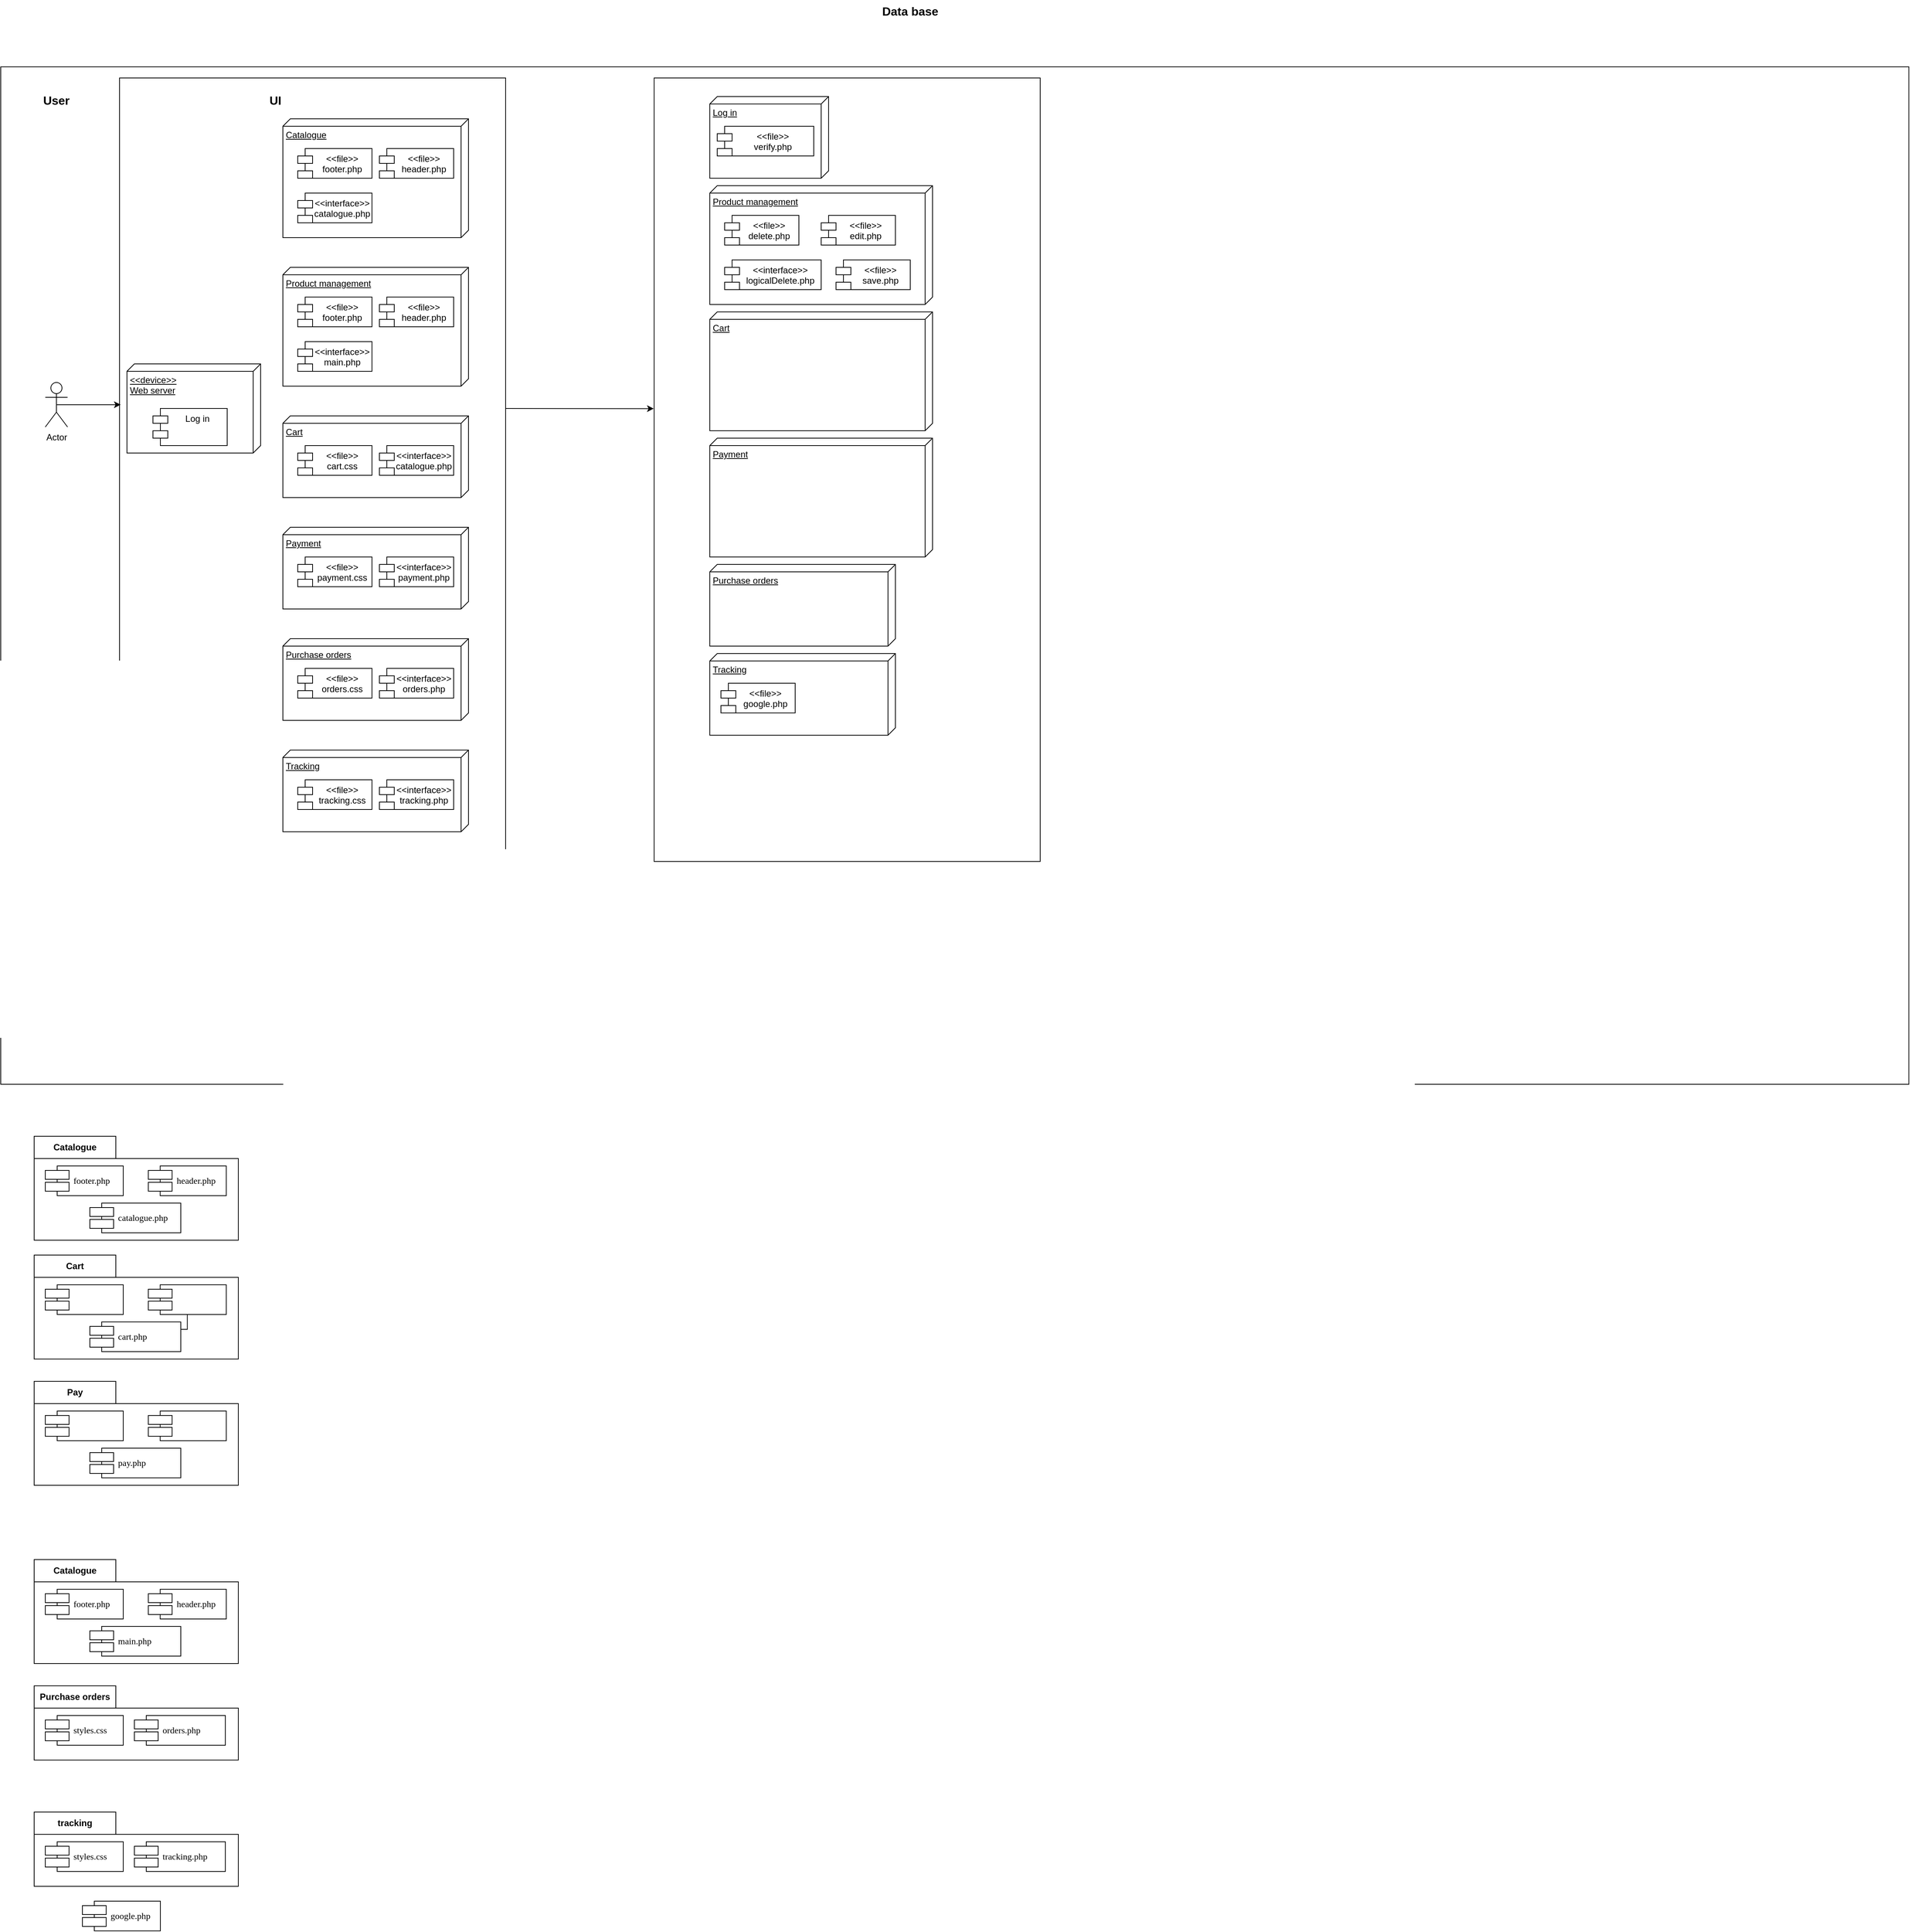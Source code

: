 <mxfile version="22.0.5" type="github">
  <diagram name="Page-1" id="5f0bae14-7c28-e335-631c-24af17079c00">
    <mxGraphModel dx="1100" dy="1503" grid="1" gridSize="10" guides="1" tooltips="1" connect="1" arrows="1" fold="1" page="1" pageScale="1" pageWidth="1100" pageHeight="850" background="none" math="0" shadow="0">
      <root>
        <mxCell id="0" />
        <mxCell id="1" parent="0" />
        <mxCell id="J5J9uf3mER5z5vJLkw7r-1" value="" style="rounded=0;whiteSpace=wrap;html=1;movable=1;resizable=1;rotatable=1;deletable=1;editable=1;locked=0;connectable=1;" vertex="1" parent="1">
          <mxGeometry width="2570" height="1370" as="geometry" />
        </mxCell>
        <mxCell id="J5J9uf3mER5z5vJLkw7r-74" value="" style="rounded=0;whiteSpace=wrap;html=1;" vertex="1" parent="1">
          <mxGeometry x="160" y="15" width="520" height="1055" as="geometry" />
        </mxCell>
        <mxCell id="J5J9uf3mER5z5vJLkw7r-2" value="&lt;font style=&quot;font-size: 16px;&quot;&gt;&lt;b&gt;User&lt;/b&gt;&lt;/font&gt;" style="text;html=1;strokeColor=none;fillColor=none;align=center;verticalAlign=middle;whiteSpace=wrap;rounded=0;" vertex="1" parent="1">
          <mxGeometry x="45" y="30" width="60" height="30" as="geometry" />
        </mxCell>
        <mxCell id="J5J9uf3mER5z5vJLkw7r-3" value="&lt;font style=&quot;font-size: 16px;&quot;&gt;&lt;b&gt;UI&lt;/b&gt;&lt;/font&gt;" style="text;html=1;strokeColor=none;fillColor=none;align=center;verticalAlign=middle;whiteSpace=wrap;rounded=0;" vertex="1" parent="1">
          <mxGeometry x="340" y="30" width="60" height="30" as="geometry" />
        </mxCell>
        <mxCell id="J5J9uf3mER5z5vJLkw7r-4" value="&lt;span style=&quot;font-size: 16px;&quot;&gt;&lt;b&gt;&lt;br&gt;&lt;/b&gt;&lt;/span&gt;" style="text;html=1;strokeColor=none;fillColor=none;align=center;verticalAlign=middle;whiteSpace=wrap;rounded=0;" vertex="1" parent="1">
          <mxGeometry x="880" y="30" width="60" height="30" as="geometry" />
        </mxCell>
        <mxCell id="J5J9uf3mER5z5vJLkw7r-5" value="Actor" style="shape=umlActor;verticalLabelPosition=bottom;verticalAlign=top;html=1;outlineConnect=0;" vertex="1" parent="1">
          <mxGeometry x="60" y="425" width="30" height="60" as="geometry" />
        </mxCell>
        <mxCell id="J5J9uf3mER5z5vJLkw7r-46" value="&lt;span style=&quot;font-size: 16px;&quot;&gt;&lt;b&gt;Data base&lt;br&gt;&lt;/b&gt;&lt;/span&gt;" style="text;html=1;strokeColor=none;fillColor=none;align=center;verticalAlign=middle;whiteSpace=wrap;rounded=0;" vertex="1" parent="1">
          <mxGeometry x="1180" y="-90" width="90" height="30" as="geometry" />
        </mxCell>
        <mxCell id="J5J9uf3mER5z5vJLkw7r-49" value="" style="group;movable=1;resizable=1;rotatable=1;deletable=1;editable=1;locked=0;connectable=1;fillStyle=auto;" vertex="1" connectable="0" parent="1">
          <mxGeometry x="170" y="400" width="180" height="120" as="geometry" />
        </mxCell>
        <mxCell id="J5J9uf3mER5z5vJLkw7r-47" value="&amp;lt;&amp;lt;device&amp;gt;&amp;gt;&lt;br&gt;Web server" style="verticalAlign=top;align=left;spacingTop=8;spacingLeft=2;spacingRight=12;shape=cube;size=10;direction=south;fontStyle=4;html=1;whiteSpace=wrap;movable=0;resizable=0;rotatable=0;deletable=0;editable=0;locked=1;connectable=0;" vertex="1" parent="J5J9uf3mER5z5vJLkw7r-49">
          <mxGeometry width="180" height="120" as="geometry" />
        </mxCell>
        <mxCell id="J5J9uf3mER5z5vJLkw7r-48" value="Log in" style="shape=module;align=left;spacingLeft=20;align=center;verticalAlign=top;whiteSpace=wrap;html=1;" vertex="1" parent="J5J9uf3mER5z5vJLkw7r-49">
          <mxGeometry x="35" y="60" width="100" height="50" as="geometry" />
        </mxCell>
        <mxCell id="J5J9uf3mER5z5vJLkw7r-50" value="Catalogue" style="shape=folder;fontStyle=1;tabWidth=110;tabHeight=30;tabPosition=left;html=1;boundedLbl=1;labelInHeader=1;container=1;collapsible=0;recursiveResize=0;whiteSpace=wrap;" vertex="1" parent="1">
          <mxGeometry x="45" y="1440" width="275" height="140" as="geometry" />
        </mxCell>
        <mxCell id="J5J9uf3mER5z5vJLkw7r-51" value="footer.php" style="shape=component;align=left;spacingLeft=36;rounded=0;shadow=0;comic=0;labelBackgroundColor=none;strokeWidth=1;fontFamily=Verdana;fontSize=12;html=1;" vertex="1" parent="J5J9uf3mER5z5vJLkw7r-50">
          <mxGeometry x="15" y="40" width="105" height="40" as="geometry" />
        </mxCell>
        <mxCell id="J5J9uf3mER5z5vJLkw7r-52" value="header.php" style="shape=component;align=left;spacingLeft=36;rounded=0;shadow=0;comic=0;labelBackgroundColor=none;strokeWidth=1;fontFamily=Verdana;fontSize=12;html=1;" vertex="1" parent="J5J9uf3mER5z5vJLkw7r-50">
          <mxGeometry x="153.75" y="40" width="105" height="40" as="geometry" />
        </mxCell>
        <mxCell id="J5J9uf3mER5z5vJLkw7r-53" value="catalogue.php" style="shape=component;align=left;spacingLeft=36;rounded=0;shadow=0;comic=0;labelBackgroundColor=none;strokeWidth=1;fontFamily=Verdana;fontSize=12;html=1;" vertex="1" parent="J5J9uf3mER5z5vJLkw7r-50">
          <mxGeometry x="75" y="90" width="122.5" height="40" as="geometry" />
        </mxCell>
        <mxCell id="J5J9uf3mER5z5vJLkw7r-54" value="Cart" style="shape=folder;fontStyle=1;tabWidth=110;tabHeight=30;tabPosition=left;html=1;boundedLbl=1;labelInHeader=1;container=1;collapsible=0;recursiveResize=0;whiteSpace=wrap;" vertex="1" parent="1">
          <mxGeometry x="45" y="1600" width="275" height="140" as="geometry" />
        </mxCell>
        <mxCell id="J5J9uf3mER5z5vJLkw7r-55" value="" style="shape=component;align=left;spacingLeft=36;rounded=0;shadow=0;comic=0;labelBackgroundColor=none;strokeWidth=1;fontFamily=Verdana;fontSize=12;html=1;" vertex="1" parent="J5J9uf3mER5z5vJLkw7r-54">
          <mxGeometry x="15" y="40" width="105" height="40" as="geometry" />
        </mxCell>
        <mxCell id="J5J9uf3mER5z5vJLkw7r-56" value="" style="edgeStyle=orthogonalEdgeStyle;rounded=0;orthogonalLoop=1;jettySize=auto;html=1;" edge="1" parent="J5J9uf3mER5z5vJLkw7r-54" source="J5J9uf3mER5z5vJLkw7r-57" target="J5J9uf3mER5z5vJLkw7r-58">
          <mxGeometry relative="1" as="geometry" />
        </mxCell>
        <mxCell id="J5J9uf3mER5z5vJLkw7r-57" value="" style="shape=component;align=left;spacingLeft=36;rounded=0;shadow=0;comic=0;labelBackgroundColor=none;strokeWidth=1;fontFamily=Verdana;fontSize=12;html=1;" vertex="1" parent="J5J9uf3mER5z5vJLkw7r-54">
          <mxGeometry x="153.75" y="40" width="105" height="40" as="geometry" />
        </mxCell>
        <mxCell id="J5J9uf3mER5z5vJLkw7r-58" value="cart.php" style="shape=component;align=left;spacingLeft=36;rounded=0;shadow=0;comic=0;labelBackgroundColor=none;strokeWidth=1;fontFamily=Verdana;fontSize=12;html=1;" vertex="1" parent="J5J9uf3mER5z5vJLkw7r-54">
          <mxGeometry x="75" y="90" width="122.5" height="40" as="geometry" />
        </mxCell>
        <mxCell id="J5J9uf3mER5z5vJLkw7r-59" value="Pay" style="shape=folder;fontStyle=1;tabWidth=110;tabHeight=30;tabPosition=left;html=1;boundedLbl=1;labelInHeader=1;container=1;collapsible=0;recursiveResize=0;whiteSpace=wrap;" vertex="1" parent="1">
          <mxGeometry x="45" y="1770" width="275" height="140" as="geometry" />
        </mxCell>
        <mxCell id="J5J9uf3mER5z5vJLkw7r-60" value="" style="shape=component;align=left;spacingLeft=36;rounded=0;shadow=0;comic=0;labelBackgroundColor=none;strokeWidth=1;fontFamily=Verdana;fontSize=12;html=1;" vertex="1" parent="J5J9uf3mER5z5vJLkw7r-59">
          <mxGeometry x="15" y="40" width="105" height="40" as="geometry" />
        </mxCell>
        <mxCell id="J5J9uf3mER5z5vJLkw7r-61" value="" style="shape=component;align=left;spacingLeft=36;rounded=0;shadow=0;comic=0;labelBackgroundColor=none;strokeWidth=1;fontFamily=Verdana;fontSize=12;html=1;" vertex="1" parent="J5J9uf3mER5z5vJLkw7r-59">
          <mxGeometry x="153.75" y="40" width="105" height="40" as="geometry" />
        </mxCell>
        <mxCell id="J5J9uf3mER5z5vJLkw7r-62" value="pay.php" style="shape=component;align=left;spacingLeft=36;rounded=0;shadow=0;comic=0;labelBackgroundColor=none;strokeWidth=1;fontFamily=Verdana;fontSize=12;html=1;" vertex="1" parent="J5J9uf3mER5z5vJLkw7r-59">
          <mxGeometry x="75" y="90" width="122.5" height="40" as="geometry" />
        </mxCell>
        <mxCell id="J5J9uf3mER5z5vJLkw7r-63" value="Catalogue" style="shape=folder;fontStyle=1;tabWidth=110;tabHeight=30;tabPosition=left;html=1;boundedLbl=1;labelInHeader=1;container=1;collapsible=0;recursiveResize=0;whiteSpace=wrap;" vertex="1" parent="1">
          <mxGeometry x="45" y="2010" width="275" height="140" as="geometry" />
        </mxCell>
        <mxCell id="J5J9uf3mER5z5vJLkw7r-64" value="footer.php" style="shape=component;align=left;spacingLeft=36;rounded=0;shadow=0;comic=0;labelBackgroundColor=none;strokeWidth=1;fontFamily=Verdana;fontSize=12;html=1;" vertex="1" parent="J5J9uf3mER5z5vJLkw7r-63">
          <mxGeometry x="15" y="40" width="105" height="40" as="geometry" />
        </mxCell>
        <mxCell id="J5J9uf3mER5z5vJLkw7r-65" value="header.php" style="shape=component;align=left;spacingLeft=36;rounded=0;shadow=0;comic=0;labelBackgroundColor=none;strokeWidth=1;fontFamily=Verdana;fontSize=12;html=1;" vertex="1" parent="J5J9uf3mER5z5vJLkw7r-63">
          <mxGeometry x="153.75" y="40" width="105" height="40" as="geometry" />
        </mxCell>
        <mxCell id="J5J9uf3mER5z5vJLkw7r-66" value="main.php" style="shape=component;align=left;spacingLeft=36;rounded=0;shadow=0;comic=0;labelBackgroundColor=none;strokeWidth=1;fontFamily=Verdana;fontSize=12;html=1;" vertex="1" parent="J5J9uf3mER5z5vJLkw7r-63">
          <mxGeometry x="75" y="90" width="122.5" height="40" as="geometry" />
        </mxCell>
        <mxCell id="J5J9uf3mER5z5vJLkw7r-67" value="Purchase orders" style="shape=folder;fontStyle=1;tabWidth=110;tabHeight=30;tabPosition=left;html=1;boundedLbl=1;labelInHeader=1;container=1;collapsible=0;recursiveResize=0;whiteSpace=wrap;" vertex="1" parent="1">
          <mxGeometry x="45" y="2180" width="275" height="100" as="geometry" />
        </mxCell>
        <mxCell id="J5J9uf3mER5z5vJLkw7r-68" value="styles.css" style="shape=component;align=left;spacingLeft=36;rounded=0;shadow=0;comic=0;labelBackgroundColor=none;strokeWidth=1;fontFamily=Verdana;fontSize=12;html=1;" vertex="1" parent="J5J9uf3mER5z5vJLkw7r-67">
          <mxGeometry x="15" y="40" width="105" height="40" as="geometry" />
        </mxCell>
        <mxCell id="J5J9uf3mER5z5vJLkw7r-69" value="orders.php" style="shape=component;align=left;spacingLeft=36;rounded=0;shadow=0;comic=0;labelBackgroundColor=none;strokeWidth=1;fontFamily=Verdana;fontSize=12;html=1;" vertex="1" parent="J5J9uf3mER5z5vJLkw7r-67">
          <mxGeometry x="135" y="40" width="122.5" height="40" as="geometry" />
        </mxCell>
        <mxCell id="J5J9uf3mER5z5vJLkw7r-70" value="tracking" style="shape=folder;fontStyle=1;tabWidth=110;tabHeight=30;tabPosition=left;html=1;boundedLbl=1;labelInHeader=1;container=1;collapsible=0;recursiveResize=0;whiteSpace=wrap;" vertex="1" parent="1">
          <mxGeometry x="45" y="2350" width="275" height="100" as="geometry" />
        </mxCell>
        <mxCell id="J5J9uf3mER5z5vJLkw7r-71" value="styles.css" style="shape=component;align=left;spacingLeft=36;rounded=0;shadow=0;comic=0;labelBackgroundColor=none;strokeWidth=1;fontFamily=Verdana;fontSize=12;html=1;" vertex="1" parent="J5J9uf3mER5z5vJLkw7r-70">
          <mxGeometry x="15" y="40" width="105" height="40" as="geometry" />
        </mxCell>
        <mxCell id="J5J9uf3mER5z5vJLkw7r-72" value="tracking.php" style="shape=component;align=left;spacingLeft=36;rounded=0;shadow=0;comic=0;labelBackgroundColor=none;strokeWidth=1;fontFamily=Verdana;fontSize=12;html=1;" vertex="1" parent="J5J9uf3mER5z5vJLkw7r-70">
          <mxGeometry x="135" y="40" width="122.5" height="40" as="geometry" />
        </mxCell>
        <mxCell id="J5J9uf3mER5z5vJLkw7r-73" value="google.php" style="shape=component;align=left;spacingLeft=36;rounded=0;shadow=0;comic=0;labelBackgroundColor=none;strokeWidth=1;fontFamily=Verdana;fontSize=12;html=1;" vertex="1" parent="1">
          <mxGeometry x="110" y="2470" width="105" height="40" as="geometry" />
        </mxCell>
        <mxCell id="J5J9uf3mER5z5vJLkw7r-81" value="" style="group" vertex="1" connectable="0" parent="1">
          <mxGeometry x="380" y="70" width="250" height="160" as="geometry" />
        </mxCell>
        <mxCell id="J5J9uf3mER5z5vJLkw7r-75" value="Catalogue" style="verticalAlign=top;align=left;spacingTop=8;spacingLeft=2;spacingRight=12;shape=cube;size=10;direction=south;fontStyle=4;html=1;whiteSpace=wrap;" vertex="1" parent="J5J9uf3mER5z5vJLkw7r-81">
          <mxGeometry width="250" height="160" as="geometry" />
        </mxCell>
        <mxCell id="J5J9uf3mER5z5vJLkw7r-78" value="&amp;lt;&amp;lt;file&amp;gt;&amp;gt;&lt;br&gt;footer.php" style="shape=module;align=left;spacingLeft=20;align=center;verticalAlign=top;whiteSpace=wrap;html=1;" vertex="1" parent="J5J9uf3mER5z5vJLkw7r-81">
          <mxGeometry x="20" y="40" width="100" height="40" as="geometry" />
        </mxCell>
        <mxCell id="J5J9uf3mER5z5vJLkw7r-79" value="&amp;lt;&amp;lt;file&amp;gt;&amp;gt;&lt;br&gt;header.php" style="shape=module;align=left;spacingLeft=20;align=center;verticalAlign=top;whiteSpace=wrap;html=1;" vertex="1" parent="J5J9uf3mER5z5vJLkw7r-81">
          <mxGeometry x="130" y="40" width="100" height="40" as="geometry" />
        </mxCell>
        <mxCell id="J5J9uf3mER5z5vJLkw7r-80" value="&amp;lt;&amp;lt;interface&amp;gt;&amp;gt;&lt;br&gt;catalogue.php" style="shape=module;align=left;spacingLeft=20;align=center;verticalAlign=top;whiteSpace=wrap;html=1;" vertex="1" parent="J5J9uf3mER5z5vJLkw7r-81">
          <mxGeometry x="20" y="100" width="100" height="40" as="geometry" />
        </mxCell>
        <mxCell id="J5J9uf3mER5z5vJLkw7r-82" value="" style="group" vertex="1" connectable="0" parent="1">
          <mxGeometry x="380" y="270" width="250" height="160" as="geometry" />
        </mxCell>
        <mxCell id="J5J9uf3mER5z5vJLkw7r-83" value="Product management" style="verticalAlign=top;align=left;spacingTop=8;spacingLeft=2;spacingRight=12;shape=cube;size=10;direction=south;fontStyle=4;html=1;whiteSpace=wrap;" vertex="1" parent="J5J9uf3mER5z5vJLkw7r-82">
          <mxGeometry width="250" height="160" as="geometry" />
        </mxCell>
        <mxCell id="J5J9uf3mER5z5vJLkw7r-84" value="&amp;lt;&amp;lt;file&amp;gt;&amp;gt;&lt;br&gt;footer.php" style="shape=module;align=left;spacingLeft=20;align=center;verticalAlign=top;whiteSpace=wrap;html=1;" vertex="1" parent="J5J9uf3mER5z5vJLkw7r-82">
          <mxGeometry x="20" y="40" width="100" height="40" as="geometry" />
        </mxCell>
        <mxCell id="J5J9uf3mER5z5vJLkw7r-85" value="&amp;lt;&amp;lt;file&amp;gt;&amp;gt;&lt;br&gt;header.php" style="shape=module;align=left;spacingLeft=20;align=center;verticalAlign=top;whiteSpace=wrap;html=1;" vertex="1" parent="J5J9uf3mER5z5vJLkw7r-82">
          <mxGeometry x="130" y="40" width="100" height="40" as="geometry" />
        </mxCell>
        <mxCell id="J5J9uf3mER5z5vJLkw7r-86" value="&amp;lt;&amp;lt;interface&amp;gt;&amp;gt;&lt;br&gt;main.php" style="shape=module;align=left;spacingLeft=20;align=center;verticalAlign=top;whiteSpace=wrap;html=1;" vertex="1" parent="J5J9uf3mER5z5vJLkw7r-82">
          <mxGeometry x="20" y="100" width="100" height="40" as="geometry" />
        </mxCell>
        <mxCell id="J5J9uf3mER5z5vJLkw7r-87" value="" style="group" vertex="1" connectable="0" parent="1">
          <mxGeometry x="380" y="470" width="250" height="160" as="geometry" />
        </mxCell>
        <mxCell id="J5J9uf3mER5z5vJLkw7r-88" value="Cart" style="verticalAlign=top;align=left;spacingTop=8;spacingLeft=2;spacingRight=12;shape=cube;size=10;direction=south;fontStyle=4;html=1;whiteSpace=wrap;" vertex="1" parent="J5J9uf3mER5z5vJLkw7r-87">
          <mxGeometry width="250" height="110" as="geometry" />
        </mxCell>
        <mxCell id="J5J9uf3mER5z5vJLkw7r-89" value="&amp;lt;&amp;lt;file&amp;gt;&amp;gt;&lt;br&gt;cart.css" style="shape=module;align=left;spacingLeft=20;align=center;verticalAlign=top;whiteSpace=wrap;html=1;" vertex="1" parent="J5J9uf3mER5z5vJLkw7r-87">
          <mxGeometry x="20" y="40" width="100" height="40" as="geometry" />
        </mxCell>
        <mxCell id="J5J9uf3mER5z5vJLkw7r-91" value="&amp;lt;&amp;lt;interface&amp;gt;&amp;gt;&lt;br&gt;catalogue.php" style="shape=module;align=left;spacingLeft=20;align=center;verticalAlign=top;whiteSpace=wrap;html=1;" vertex="1" parent="J5J9uf3mER5z5vJLkw7r-87">
          <mxGeometry x="130" y="40" width="100" height="40" as="geometry" />
        </mxCell>
        <mxCell id="J5J9uf3mER5z5vJLkw7r-92" value="" style="group" vertex="1" connectable="0" parent="1">
          <mxGeometry x="380" y="620" width="250" height="160" as="geometry" />
        </mxCell>
        <mxCell id="J5J9uf3mER5z5vJLkw7r-93" value="Payment" style="verticalAlign=top;align=left;spacingTop=8;spacingLeft=2;spacingRight=12;shape=cube;size=10;direction=south;fontStyle=4;html=1;whiteSpace=wrap;" vertex="1" parent="J5J9uf3mER5z5vJLkw7r-92">
          <mxGeometry width="250" height="110" as="geometry" />
        </mxCell>
        <mxCell id="J5J9uf3mER5z5vJLkw7r-94" value="&amp;lt;&amp;lt;file&amp;gt;&amp;gt;&lt;br&gt;payment.css" style="shape=module;align=left;spacingLeft=20;align=center;verticalAlign=top;whiteSpace=wrap;html=1;" vertex="1" parent="J5J9uf3mER5z5vJLkw7r-92">
          <mxGeometry x="20" y="40" width="100" height="40" as="geometry" />
        </mxCell>
        <mxCell id="J5J9uf3mER5z5vJLkw7r-95" value="&amp;lt;&amp;lt;interface&amp;gt;&amp;gt;&lt;br&gt;payment.php" style="shape=module;align=left;spacingLeft=20;align=center;verticalAlign=top;whiteSpace=wrap;html=1;" vertex="1" parent="J5J9uf3mER5z5vJLkw7r-92">
          <mxGeometry x="130" y="40" width="100" height="40" as="geometry" />
        </mxCell>
        <mxCell id="J5J9uf3mER5z5vJLkw7r-96" value="" style="group" vertex="1" connectable="0" parent="1">
          <mxGeometry x="380" y="770" width="250" height="160" as="geometry" />
        </mxCell>
        <mxCell id="J5J9uf3mER5z5vJLkw7r-97" value="Purchase orders" style="verticalAlign=top;align=left;spacingTop=8;spacingLeft=2;spacingRight=12;shape=cube;size=10;direction=south;fontStyle=4;html=1;whiteSpace=wrap;" vertex="1" parent="J5J9uf3mER5z5vJLkw7r-96">
          <mxGeometry width="250" height="110" as="geometry" />
        </mxCell>
        <mxCell id="J5J9uf3mER5z5vJLkw7r-98" value="&amp;lt;&amp;lt;file&amp;gt;&amp;gt;&lt;br&gt;orders.css" style="shape=module;align=left;spacingLeft=20;align=center;verticalAlign=top;whiteSpace=wrap;html=1;" vertex="1" parent="J5J9uf3mER5z5vJLkw7r-96">
          <mxGeometry x="20" y="40" width="100" height="40" as="geometry" />
        </mxCell>
        <mxCell id="J5J9uf3mER5z5vJLkw7r-99" value="&amp;lt;&amp;lt;interface&amp;gt;&amp;gt;&lt;br&gt;orders.php" style="shape=module;align=left;spacingLeft=20;align=center;verticalAlign=top;whiteSpace=wrap;html=1;" vertex="1" parent="J5J9uf3mER5z5vJLkw7r-96">
          <mxGeometry x="130" y="40" width="100" height="40" as="geometry" />
        </mxCell>
        <mxCell id="J5J9uf3mER5z5vJLkw7r-100" value="" style="group" vertex="1" connectable="0" parent="1">
          <mxGeometry x="380" y="920" width="250" height="160" as="geometry" />
        </mxCell>
        <mxCell id="J5J9uf3mER5z5vJLkw7r-101" value="Tracking" style="verticalAlign=top;align=left;spacingTop=8;spacingLeft=2;spacingRight=12;shape=cube;size=10;direction=south;fontStyle=4;html=1;whiteSpace=wrap;" vertex="1" parent="J5J9uf3mER5z5vJLkw7r-100">
          <mxGeometry width="250" height="110" as="geometry" />
        </mxCell>
        <mxCell id="J5J9uf3mER5z5vJLkw7r-102" value="&amp;lt;&amp;lt;file&amp;gt;&amp;gt;&lt;br&gt;tracking.css" style="shape=module;align=left;spacingLeft=20;align=center;verticalAlign=top;whiteSpace=wrap;html=1;" vertex="1" parent="J5J9uf3mER5z5vJLkw7r-100">
          <mxGeometry x="20" y="40" width="100" height="40" as="geometry" />
        </mxCell>
        <mxCell id="J5J9uf3mER5z5vJLkw7r-103" value="&amp;lt;&amp;lt;interface&amp;gt;&amp;gt;&lt;br&gt;tracking.php" style="shape=module;align=left;spacingLeft=20;align=center;verticalAlign=top;whiteSpace=wrap;html=1;" vertex="1" parent="J5J9uf3mER5z5vJLkw7r-100">
          <mxGeometry x="130" y="40" width="100" height="40" as="geometry" />
        </mxCell>
        <mxCell id="J5J9uf3mER5z5vJLkw7r-104" value="" style="rounded=0;whiteSpace=wrap;html=1;" vertex="1" parent="1">
          <mxGeometry x="880" y="15" width="520" height="1055" as="geometry" />
        </mxCell>
        <mxCell id="J5J9uf3mER5z5vJLkw7r-105" value="" style="group" vertex="1" connectable="0" parent="1">
          <mxGeometry x="955" y="160" width="370" height="160" as="geometry" />
        </mxCell>
        <mxCell id="J5J9uf3mER5z5vJLkw7r-106" value="Product management" style="verticalAlign=top;align=left;spacingTop=8;spacingLeft=2;spacingRight=12;shape=cube;size=10;direction=south;fontStyle=4;html=1;whiteSpace=wrap;" vertex="1" parent="J5J9uf3mER5z5vJLkw7r-105">
          <mxGeometry width="300" height="160" as="geometry" />
        </mxCell>
        <mxCell id="J5J9uf3mER5z5vJLkw7r-107" value="&amp;lt;&amp;lt;file&amp;gt;&amp;gt;&lt;br&gt;delete.php" style="shape=module;align=left;spacingLeft=20;align=center;verticalAlign=top;whiteSpace=wrap;html=1;" vertex="1" parent="J5J9uf3mER5z5vJLkw7r-105">
          <mxGeometry x="20" y="40" width="100" height="40" as="geometry" />
        </mxCell>
        <mxCell id="J5J9uf3mER5z5vJLkw7r-108" value="&amp;lt;&amp;lt;file&amp;gt;&amp;gt;&lt;br style=&quot;border-color: var(--border-color);&quot;&gt;edit.php" style="shape=module;align=left;spacingLeft=20;align=center;verticalAlign=top;whiteSpace=wrap;html=1;" vertex="1" parent="J5J9uf3mER5z5vJLkw7r-105">
          <mxGeometry x="150" y="40" width="100" height="40" as="geometry" />
        </mxCell>
        <mxCell id="J5J9uf3mER5z5vJLkw7r-109" value="&amp;lt;&amp;lt;interface&amp;gt;&amp;gt;&lt;br&gt;logicalDelete.php" style="shape=module;align=left;spacingLeft=20;align=center;verticalAlign=top;whiteSpace=wrap;html=1;" vertex="1" parent="J5J9uf3mER5z5vJLkw7r-105">
          <mxGeometry x="20" y="100" width="130" height="40" as="geometry" />
        </mxCell>
        <mxCell id="J5J9uf3mER5z5vJLkw7r-115" value="&amp;lt;&amp;lt;file&amp;gt;&amp;gt;&lt;br style=&quot;border-color: var(--border-color);&quot;&gt;save.php" style="shape=module;align=left;spacingLeft=20;align=center;verticalAlign=top;whiteSpace=wrap;html=1;" vertex="1" parent="J5J9uf3mER5z5vJLkw7r-105">
          <mxGeometry x="170" y="100" width="100" height="40" as="geometry" />
        </mxCell>
        <mxCell id="J5J9uf3mER5z5vJLkw7r-116" value="" style="group" vertex="1" connectable="0" parent="1">
          <mxGeometry x="955" y="40" width="370" height="160" as="geometry" />
        </mxCell>
        <mxCell id="J5J9uf3mER5z5vJLkw7r-117" value="Log in" style="verticalAlign=top;align=left;spacingTop=8;spacingLeft=2;spacingRight=12;shape=cube;size=10;direction=south;fontStyle=4;html=1;whiteSpace=wrap;" vertex="1" parent="J5J9uf3mER5z5vJLkw7r-116">
          <mxGeometry width="160" height="110" as="geometry" />
        </mxCell>
        <mxCell id="J5J9uf3mER5z5vJLkw7r-120" value="&amp;lt;&amp;lt;file&amp;gt;&amp;gt;&lt;br&gt;verify.php" style="shape=module;align=left;spacingLeft=20;align=center;verticalAlign=top;whiteSpace=wrap;html=1;" vertex="1" parent="J5J9uf3mER5z5vJLkw7r-116">
          <mxGeometry x="10" y="40" width="130" height="40" as="geometry" />
        </mxCell>
        <mxCell id="J5J9uf3mER5z5vJLkw7r-123" style="edgeStyle=orthogonalEdgeStyle;rounded=0;orthogonalLoop=1;jettySize=auto;html=1;exitX=0.5;exitY=0.5;exitDx=0;exitDy=0;exitPerimeter=0;entryX=0.003;entryY=0.417;entryDx=0;entryDy=0;entryPerimeter=0;fontFamily=Helvetica;fontSize=12;fontColor=default;" edge="1" parent="1" source="J5J9uf3mER5z5vJLkw7r-5" target="J5J9uf3mER5z5vJLkw7r-74">
          <mxGeometry relative="1" as="geometry" />
        </mxCell>
        <mxCell id="J5J9uf3mER5z5vJLkw7r-124" value="" style="endArrow=classic;html=1;rounded=0;fontFamily=Helvetica;fontSize=12;fontColor=default;entryX=-0.001;entryY=0.422;entryDx=0;entryDy=0;entryPerimeter=0;" edge="1" parent="1" target="J5J9uf3mER5z5vJLkw7r-104">
          <mxGeometry width="50" height="50" relative="1" as="geometry">
            <mxPoint x="680" y="460" as="sourcePoint" />
            <mxPoint x="730" y="410" as="targetPoint" />
          </mxGeometry>
        </mxCell>
        <mxCell id="J5J9uf3mER5z5vJLkw7r-125" value="" style="group" vertex="1" connectable="0" parent="1">
          <mxGeometry x="955" y="330" width="370" height="160" as="geometry" />
        </mxCell>
        <mxCell id="J5J9uf3mER5z5vJLkw7r-126" value="Cart" style="verticalAlign=top;align=left;spacingTop=8;spacingLeft=2;spacingRight=12;shape=cube;size=10;direction=south;fontStyle=4;html=1;whiteSpace=wrap;" vertex="1" parent="J5J9uf3mER5z5vJLkw7r-125">
          <mxGeometry width="300" height="160" as="geometry" />
        </mxCell>
        <mxCell id="J5J9uf3mER5z5vJLkw7r-132" value="Payment" style="verticalAlign=top;align=left;spacingTop=8;spacingLeft=2;spacingRight=12;shape=cube;size=10;direction=south;fontStyle=4;html=1;whiteSpace=wrap;" vertex="1" parent="1">
          <mxGeometry x="955" y="500" width="300" height="160" as="geometry" />
        </mxCell>
        <mxCell id="J5J9uf3mER5z5vJLkw7r-135" value="Purchase orders" style="verticalAlign=top;align=left;spacingTop=8;spacingLeft=2;spacingRight=12;shape=cube;size=10;direction=south;fontStyle=4;html=1;whiteSpace=wrap;" vertex="1" parent="1">
          <mxGeometry x="955" y="670" width="250" height="110" as="geometry" />
        </mxCell>
        <mxCell id="J5J9uf3mER5z5vJLkw7r-138" value="Tracking" style="verticalAlign=top;align=left;spacingTop=8;spacingLeft=2;spacingRight=12;shape=cube;size=10;direction=south;fontStyle=4;html=1;whiteSpace=wrap;" vertex="1" parent="1">
          <mxGeometry x="955" y="790" width="250" height="110" as="geometry" />
        </mxCell>
        <mxCell id="J5J9uf3mER5z5vJLkw7r-139" value="&amp;lt;&amp;lt;file&amp;gt;&amp;gt;&lt;br&gt;google.php" style="shape=module;align=left;spacingLeft=20;align=center;verticalAlign=top;whiteSpace=wrap;html=1;" vertex="1" parent="1">
          <mxGeometry x="970" y="830" width="100" height="40" as="geometry" />
        </mxCell>
      </root>
    </mxGraphModel>
  </diagram>
</mxfile>
